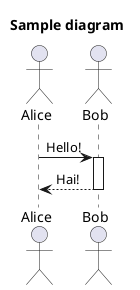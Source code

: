 @startuml sample
title Sample diagram

actor a as "Alice"
actor b as "Bob"

a -> b: Hello!
activate b
return Hai!


@enduml